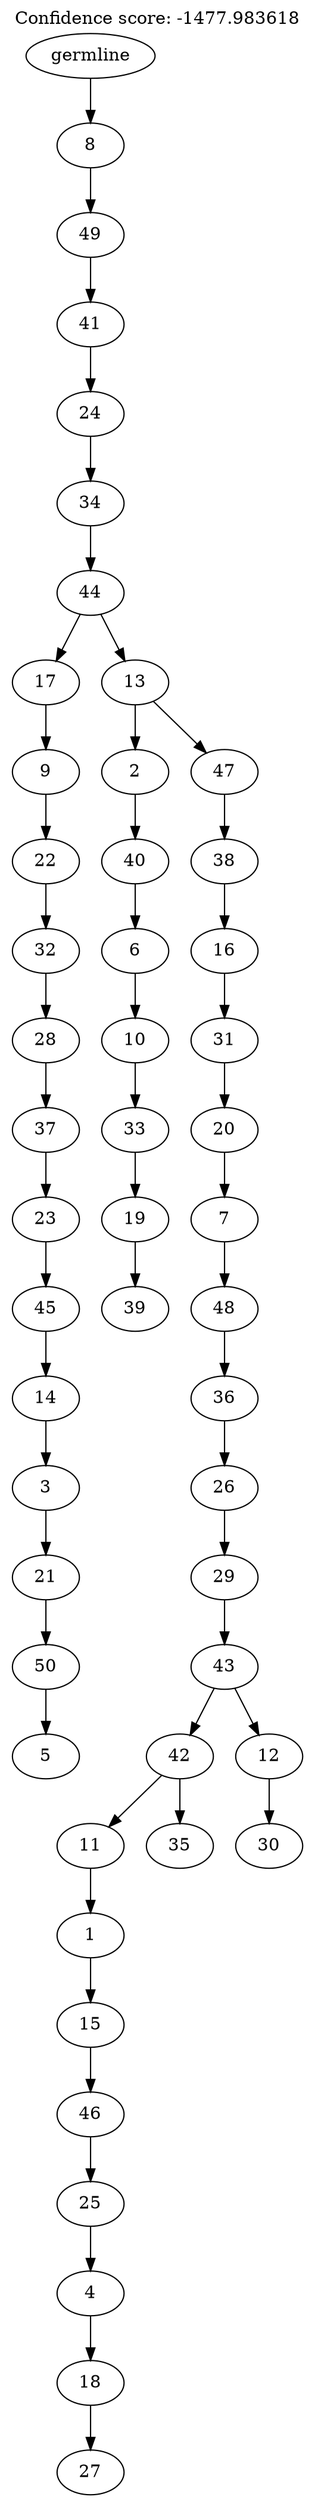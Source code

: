 digraph g {
	"49" -> "50";
	"50" [label="5"];
	"48" -> "49";
	"49" [label="50"];
	"47" -> "48";
	"48" [label="21"];
	"46" -> "47";
	"47" [label="3"];
	"45" -> "46";
	"46" [label="14"];
	"44" -> "45";
	"45" [label="45"];
	"43" -> "44";
	"44" [label="23"];
	"42" -> "43";
	"43" [label="37"];
	"41" -> "42";
	"42" [label="28"];
	"40" -> "41";
	"41" [label="32"];
	"39" -> "40";
	"40" [label="22"];
	"38" -> "39";
	"39" [label="9"];
	"36" -> "37";
	"37" [label="39"];
	"35" -> "36";
	"36" [label="19"];
	"34" -> "35";
	"35" [label="33"];
	"33" -> "34";
	"34" [label="10"];
	"32" -> "33";
	"33" [label="6"];
	"31" -> "32";
	"32" [label="40"];
	"28" -> "29";
	"29" [label="27"];
	"27" -> "28";
	"28" [label="18"];
	"26" -> "27";
	"27" [label="4"];
	"25" -> "26";
	"26" [label="25"];
	"24" -> "25";
	"25" [label="46"];
	"23" -> "24";
	"24" [label="15"];
	"22" -> "23";
	"23" [label="1"];
	"21" -> "22";
	"22" [label="11"];
	"21" -> "30";
	"30" [label="35"];
	"19" -> "20";
	"20" [label="30"];
	"18" -> "19";
	"19" [label="12"];
	"18" -> "21";
	"21" [label="42"];
	"17" -> "18";
	"18" [label="43"];
	"16" -> "17";
	"17" [label="29"];
	"15" -> "16";
	"16" [label="26"];
	"14" -> "15";
	"15" [label="36"];
	"13" -> "14";
	"14" [label="48"];
	"12" -> "13";
	"13" [label="7"];
	"11" -> "12";
	"12" [label="20"];
	"10" -> "11";
	"11" [label="31"];
	"9" -> "10";
	"10" [label="16"];
	"8" -> "9";
	"9" [label="38"];
	"7" -> "8";
	"8" [label="47"];
	"7" -> "31";
	"31" [label="2"];
	"6" -> "7";
	"7" [label="13"];
	"6" -> "38";
	"38" [label="17"];
	"5" -> "6";
	"6" [label="44"];
	"4" -> "5";
	"5" [label="34"];
	"3" -> "4";
	"4" [label="24"];
	"2" -> "3";
	"3" [label="41"];
	"1" -> "2";
	"2" [label="49"];
	"0" -> "1";
	"1" [label="8"];
	"0" [label="germline"];
	labelloc="t";
	label="Confidence score: -1477.983618";
}

